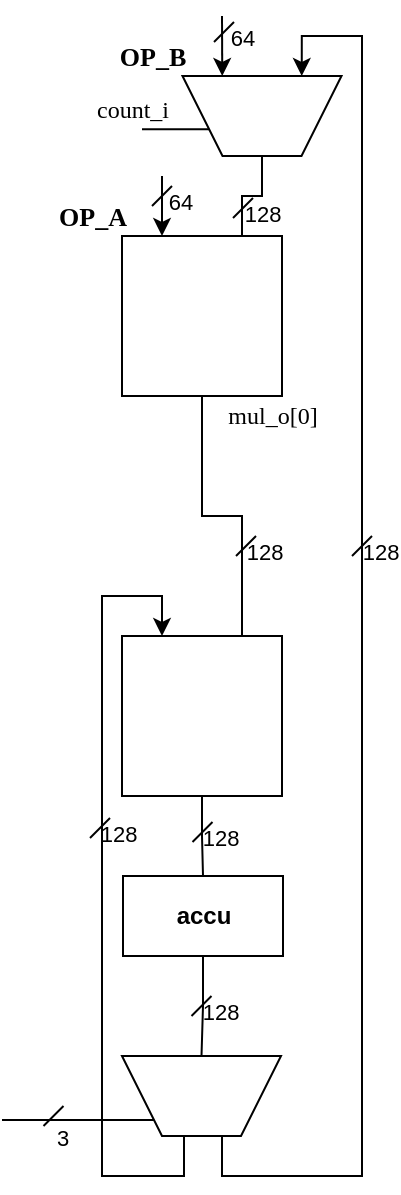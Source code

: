 <mxfile version="14.5.1" type="device"><diagram id="Njyq-F5qtppwYFxRuPMT" name="Page-1"><mxGraphModel dx="1422" dy="791" grid="1" gridSize="10" guides="1" tooltips="1" connect="1" arrows="1" fold="1" page="1" pageScale="1" pageWidth="1654" pageHeight="2336" math="0" shadow="0"><root><mxCell id="0"/><mxCell id="1" parent="0"/><mxCell id="Z4tx1pI7JdkSLYYqNhFS-1" style="edgeStyle=orthogonalEdgeStyle;rounded=0;orthogonalLoop=1;jettySize=auto;html=1;exitX=0.5;exitY=1;exitDx=0;exitDy=0;entryX=0.75;entryY=0;entryDx=0;entryDy=0;endArrow=none;endFill=0;startArrow=none;startFill=0;" edge="1" parent="1" source="Z4tx1pI7JdkSLYYqNhFS-3" target="Z4tx1pI7JdkSLYYqNhFS-9"><mxGeometry relative="1" as="geometry"/></mxCell><mxCell id="Z4tx1pI7JdkSLYYqNhFS-2" style="edgeStyle=orthogonalEdgeStyle;rounded=0;orthogonalLoop=1;jettySize=auto;html=1;exitX=0.25;exitY=0;exitDx=0;exitDy=0;endArrow=none;endFill=0;startArrow=classic;startFill=1;" edge="1" parent="1" source="Z4tx1pI7JdkSLYYqNhFS-3"><mxGeometry relative="1" as="geometry"><mxPoint x="1330" y="460" as="targetPoint"/></mxGeometry></mxCell><mxCell id="Z4tx1pI7JdkSLYYqNhFS-3" value="" style="rounded=0;whiteSpace=wrap;html=1;" vertex="1" parent="1"><mxGeometry x="1310" y="490" width="80" height="80" as="geometry"/></mxCell><mxCell id="Z4tx1pI7JdkSLYYqNhFS-4" value="&lt;font style=&quot;font-size: 13px&quot;&gt;&lt;b&gt;&lt;font style=&quot;font-size: 13px&quot; face=&quot;Lucida Console&quot;&gt;OP_B&lt;/font&gt;&lt;/b&gt;&lt;/font&gt;" style="text;html=1;align=center;verticalAlign=middle;resizable=0;points=[];autosize=1;" vertex="1" parent="1"><mxGeometry x="1300" y="390" width="50" height="20" as="geometry"/></mxCell><mxCell id="Z4tx1pI7JdkSLYYqNhFS-5" value="&lt;font style=&quot;font-size: 13px&quot;&gt;&lt;b&gt;&lt;font style=&quot;font-size: 13px&quot; face=&quot;Lucida Console&quot;&gt;OP_A&lt;/font&gt;&lt;/b&gt;&lt;/font&gt;" style="text;html=1;align=center;verticalAlign=middle;resizable=0;points=[];autosize=1;" vertex="1" parent="1"><mxGeometry x="1270" y="470" width="50" height="20" as="geometry"/></mxCell><mxCell id="Z4tx1pI7JdkSLYYqNhFS-6" value="&lt;font face=&quot;Lucida Console&quot;&gt;mul_o[0]&lt;/font&gt;" style="text;html=1;align=center;verticalAlign=middle;resizable=0;points=[];autosize=1;" vertex="1" parent="1"><mxGeometry x="1349.75" y="570" width="70" height="20" as="geometry"/></mxCell><mxCell id="Z4tx1pI7JdkSLYYqNhFS-7" value="" style="shape=image;html=1;verticalAlign=top;verticalLabelPosition=bottom;labelBackgroundColor=#ffffff;imageAspect=0;aspect=fixed;image=https://cdn2.iconfinder.com/data/icons/font-awesome/1792/asterisk-128.png;strokeColor=#000000;" vertex="1" parent="1"><mxGeometry x="1330" y="510" width="40" height="40" as="geometry"/></mxCell><mxCell id="Z4tx1pI7JdkSLYYqNhFS-8" style="edgeStyle=orthogonalEdgeStyle;rounded=0;orthogonalLoop=1;jettySize=auto;html=1;exitX=0.5;exitY=1;exitDx=0;exitDy=0;entryX=0.5;entryY=0;entryDx=0;entryDy=0;endArrow=none;endFill=0;" edge="1" parent="1" source="Z4tx1pI7JdkSLYYqNhFS-9" target="Z4tx1pI7JdkSLYYqNhFS-17"><mxGeometry relative="1" as="geometry"/></mxCell><mxCell id="Z4tx1pI7JdkSLYYqNhFS-9" value="" style="rounded=0;whiteSpace=wrap;html=1;" vertex="1" parent="1"><mxGeometry x="1310" y="690" width="80" height="80" as="geometry"/></mxCell><mxCell id="Z4tx1pI7JdkSLYYqNhFS-10" value="" style="shape=image;html=1;verticalAlign=top;verticalLabelPosition=bottom;labelBackgroundColor=#ffffff;imageAspect=0;aspect=fixed;image=https://cdn4.iconfinder.com/data/icons/wirecons-free-vector-icons/32/add-128.png;strokeColor=#000000;" vertex="1" parent="1"><mxGeometry x="1330.5" y="710" width="40" height="40" as="geometry"/></mxCell><mxCell id="Z4tx1pI7JdkSLYYqNhFS-11" style="edgeStyle=orthogonalEdgeStyle;rounded=0;orthogonalLoop=1;jettySize=auto;html=1;exitX=0.5;exitY=1;exitDx=0;exitDy=0;entryX=0.75;entryY=0;entryDx=0;entryDy=0;endArrow=none;endFill=0;startArrow=none;startFill=0;" edge="1" parent="1" source="Z4tx1pI7JdkSLYYqNhFS-15" target="Z4tx1pI7JdkSLYYqNhFS-3"><mxGeometry relative="1" as="geometry"/></mxCell><mxCell id="Z4tx1pI7JdkSLYYqNhFS-12" style="edgeStyle=orthogonalEdgeStyle;rounded=0;orthogonalLoop=1;jettySize=auto;html=1;exitX=0.25;exitY=0;exitDx=0;exitDy=0;endArrow=none;endFill=0;startArrow=classic;startFill=1;" edge="1" parent="1" source="Z4tx1pI7JdkSLYYqNhFS-15"><mxGeometry relative="1" as="geometry"><mxPoint x="1360" y="380" as="targetPoint"/></mxGeometry></mxCell><mxCell id="Z4tx1pI7JdkSLYYqNhFS-13" style="edgeStyle=orthogonalEdgeStyle;rounded=0;orthogonalLoop=1;jettySize=auto;html=1;exitX=0.75;exitY=0;exitDx=0;exitDy=0;entryX=0.629;entryY=0;entryDx=0;entryDy=0;entryPerimeter=0;startArrow=classic;startFill=1;endArrow=none;endFill=0;" edge="1" parent="1" source="Z4tx1pI7JdkSLYYqNhFS-15" target="Z4tx1pI7JdkSLYYqNhFS-20"><mxGeometry relative="1" as="geometry"><Array as="points"><mxPoint x="1400" y="390"/><mxPoint x="1430" y="390"/><mxPoint x="1430" y="960"/><mxPoint x="1360" y="960"/></Array></mxGeometry></mxCell><mxCell id="Z4tx1pI7JdkSLYYqNhFS-14" style="edgeStyle=orthogonalEdgeStyle;rounded=0;orthogonalLoop=1;jettySize=auto;html=1;exitX=0;exitY=0.75;exitDx=0;exitDy=0;endArrow=none;endFill=0;" edge="1" parent="1" source="Z4tx1pI7JdkSLYYqNhFS-15"><mxGeometry relative="1" as="geometry"><mxPoint x="1320" y="437" as="targetPoint"/></mxGeometry></mxCell><mxCell id="Z4tx1pI7JdkSLYYqNhFS-15" value="" style="shape=trapezoid;perimeter=trapezoidPerimeter;whiteSpace=wrap;html=1;fixedSize=1;flipV=1;flipH=0;" vertex="1" parent="1"><mxGeometry x="1340.25" y="410" width="79.5" height="40" as="geometry"/></mxCell><mxCell id="Z4tx1pI7JdkSLYYqNhFS-16" style="edgeStyle=orthogonalEdgeStyle;rounded=0;orthogonalLoop=1;jettySize=auto;html=1;exitX=0.5;exitY=1;exitDx=0;exitDy=0;entryX=0.5;entryY=0;entryDx=0;entryDy=0;endArrow=none;endFill=0;" edge="1" parent="1" source="Z4tx1pI7JdkSLYYqNhFS-17" target="Z4tx1pI7JdkSLYYqNhFS-20"><mxGeometry relative="1" as="geometry"/></mxCell><mxCell id="Z4tx1pI7JdkSLYYqNhFS-17" value="&lt;b&gt;accu&lt;/b&gt;" style="rounded=0;whiteSpace=wrap;html=1;" vertex="1" parent="1"><mxGeometry x="1310.5" y="810" width="80" height="40" as="geometry"/></mxCell><mxCell id="Z4tx1pI7JdkSLYYqNhFS-18" style="edgeStyle=orthogonalEdgeStyle;rounded=0;orthogonalLoop=1;jettySize=auto;html=1;exitX=0.39;exitY=0;exitDx=0;exitDy=0;entryX=0.25;entryY=0;entryDx=0;entryDy=0;exitPerimeter=0;" edge="1" parent="1" source="Z4tx1pI7JdkSLYYqNhFS-20" target="Z4tx1pI7JdkSLYYqNhFS-9"><mxGeometry relative="1" as="geometry"><Array as="points"><mxPoint x="1341" y="960"/><mxPoint x="1300" y="960"/><mxPoint x="1300" y="670"/><mxPoint x="1330" y="670"/></Array></mxGeometry></mxCell><mxCell id="Z4tx1pI7JdkSLYYqNhFS-19" style="edgeStyle=orthogonalEdgeStyle;rounded=0;orthogonalLoop=1;jettySize=auto;html=1;exitX=0;exitY=1;exitDx=0;exitDy=0;endArrow=none;endFill=0;" edge="1" parent="1" source="Z4tx1pI7JdkSLYYqNhFS-20"><mxGeometry relative="1" as="geometry"><mxPoint x="1250" y="932" as="targetPoint"/></mxGeometry></mxCell><mxCell id="Z4tx1pI7JdkSLYYqNhFS-20" value="" style="shape=trapezoid;perimeter=trapezoidPerimeter;whiteSpace=wrap;html=1;fixedSize=1;flipV=1;flipH=0;" vertex="1" parent="1"><mxGeometry x="1310" y="900" width="79.5" height="40" as="geometry"/></mxCell><mxCell id="Z4tx1pI7JdkSLYYqNhFS-21" value="&lt;font face=&quot;Lucida Console&quot;&gt;count_i&lt;/font&gt;" style="text;html=1;align=center;verticalAlign=middle;resizable=0;points=[];autosize=1;" vertex="1" parent="1"><mxGeometry x="1279.75" y="417" width="70" height="20" as="geometry"/></mxCell><mxCell id="Z4tx1pI7JdkSLYYqNhFS-22" value="&lt;div&gt;64&lt;/div&gt;" style="endArrow=none;html=1;labelBackgroundColor=none;labelPosition=center;verticalLabelPosition=bottom;align=center;verticalAlign=bottom;" edge="1" parent="1"><mxGeometry x="-0.3" y="-15" width="50" height="50" relative="1" as="geometry"><mxPoint x="1356" y="393" as="sourcePoint"/><mxPoint x="1366" y="383" as="targetPoint"/><mxPoint as="offset"/></mxGeometry></mxCell><mxCell id="Z4tx1pI7JdkSLYYqNhFS-23" value="&lt;div&gt;64&lt;/div&gt;" style="endArrow=none;html=1;labelBackgroundColor=none;labelPosition=center;verticalLabelPosition=bottom;align=center;verticalAlign=bottom;" edge="1" parent="1"><mxGeometry x="-0.3" y="-15" width="50" height="50" relative="1" as="geometry"><mxPoint x="1325" y="475" as="sourcePoint"/><mxPoint x="1335" y="465" as="targetPoint"/><mxPoint as="offset"/></mxGeometry></mxCell><mxCell id="Z4tx1pI7JdkSLYYqNhFS-24" value="128" style="endArrow=none;html=1;labelBackgroundColor=none;labelPosition=center;verticalLabelPosition=bottom;align=center;verticalAlign=bottom;" edge="1" parent="1"><mxGeometry x="-0.3" y="-15" width="50" height="50" relative="1" as="geometry"><mxPoint x="1367" y="650" as="sourcePoint"/><mxPoint x="1377" y="640" as="targetPoint"/><mxPoint as="offset"/></mxGeometry></mxCell><mxCell id="Z4tx1pI7JdkSLYYqNhFS-25" value="128" style="endArrow=none;html=1;labelBackgroundColor=none;labelPosition=center;verticalLabelPosition=bottom;align=center;verticalAlign=bottom;" edge="1" parent="1"><mxGeometry x="-0.3" y="-15" width="50" height="50" relative="1" as="geometry"><mxPoint x="1294" y="791" as="sourcePoint"/><mxPoint x="1304" y="781" as="targetPoint"/><mxPoint as="offset"/></mxGeometry></mxCell><mxCell id="Z4tx1pI7JdkSLYYqNhFS-26" value="128" style="endArrow=none;html=1;labelBackgroundColor=none;labelPosition=center;verticalLabelPosition=bottom;align=center;verticalAlign=bottom;" edge="1" parent="1"><mxGeometry x="-0.3" y="-15" width="50" height="50" relative="1" as="geometry"><mxPoint x="1345.25" y="793" as="sourcePoint"/><mxPoint x="1355.25" y="783" as="targetPoint"/><mxPoint as="offset"/></mxGeometry></mxCell><mxCell id="Z4tx1pI7JdkSLYYqNhFS-27" value="128" style="endArrow=none;html=1;labelBackgroundColor=none;labelPosition=center;verticalLabelPosition=bottom;align=center;verticalAlign=bottom;" edge="1" parent="1"><mxGeometry x="-0.3" y="-15" width="50" height="50" relative="1" as="geometry"><mxPoint x="1425" y="650" as="sourcePoint"/><mxPoint x="1435" y="640" as="targetPoint"/><mxPoint as="offset"/></mxGeometry></mxCell><mxCell id="Z4tx1pI7JdkSLYYqNhFS-28" value="128" style="endArrow=none;html=1;labelBackgroundColor=none;labelPosition=center;verticalLabelPosition=bottom;align=center;verticalAlign=bottom;" edge="1" parent="1"><mxGeometry x="-0.3" y="-15" width="50" height="50" relative="1" as="geometry"><mxPoint x="1365.5" y="481" as="sourcePoint"/><mxPoint x="1375.5" y="471" as="targetPoint"/><mxPoint as="offset"/></mxGeometry></mxCell><mxCell id="Z4tx1pI7JdkSLYYqNhFS-29" value="128" style="endArrow=none;html=1;labelBackgroundColor=none;labelPosition=center;verticalLabelPosition=bottom;align=center;verticalAlign=bottom;" edge="1" parent="1"><mxGeometry x="-0.3" y="-15" width="50" height="50" relative="1" as="geometry"><mxPoint x="1344.75" y="880" as="sourcePoint"/><mxPoint x="1354.75" y="870" as="targetPoint"/><mxPoint as="offset"/></mxGeometry></mxCell><mxCell id="Z4tx1pI7JdkSLYYqNhFS-30" value="3" style="endArrow=none;html=1;labelBackgroundColor=none;labelPosition=center;verticalLabelPosition=bottom;align=center;verticalAlign=bottom;" edge="1" parent="1"><mxGeometry x="-1" y="-18" width="50" height="50" relative="1" as="geometry"><mxPoint x="1270.75" y="935" as="sourcePoint"/><mxPoint x="1280.75" y="925" as="targetPoint"/><mxPoint x="-3" y="2" as="offset"/></mxGeometry></mxCell></root></mxGraphModel></diagram></mxfile>